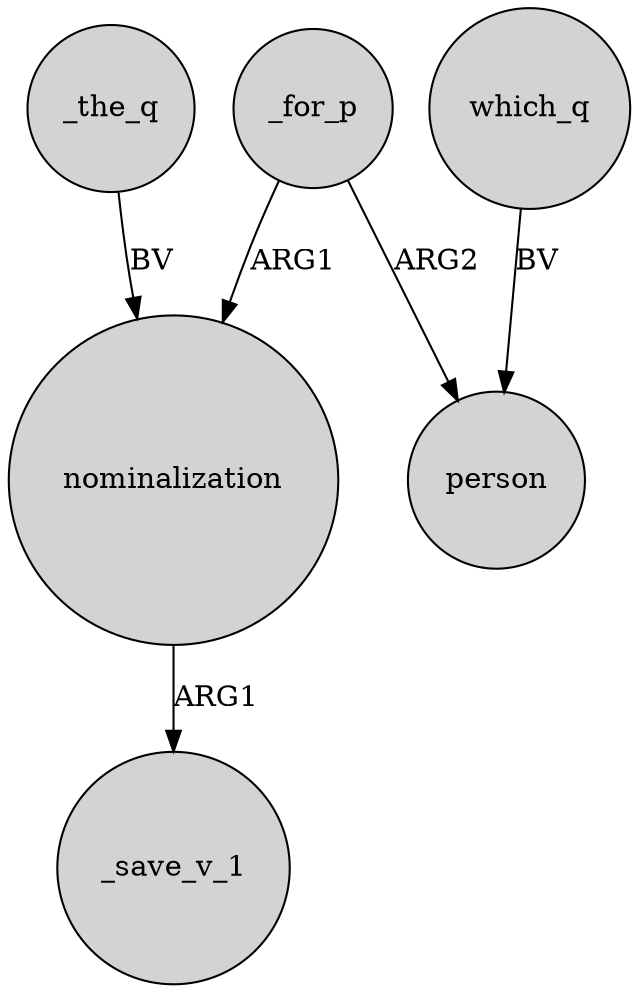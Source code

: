 digraph {
	node [shape=circle style=filled]
	_the_q -> nominalization [label=BV]
	_for_p -> person [label=ARG2]
	which_q -> person [label=BV]
	nominalization -> _save_v_1 [label=ARG1]
	_for_p -> nominalization [label=ARG1]
}
